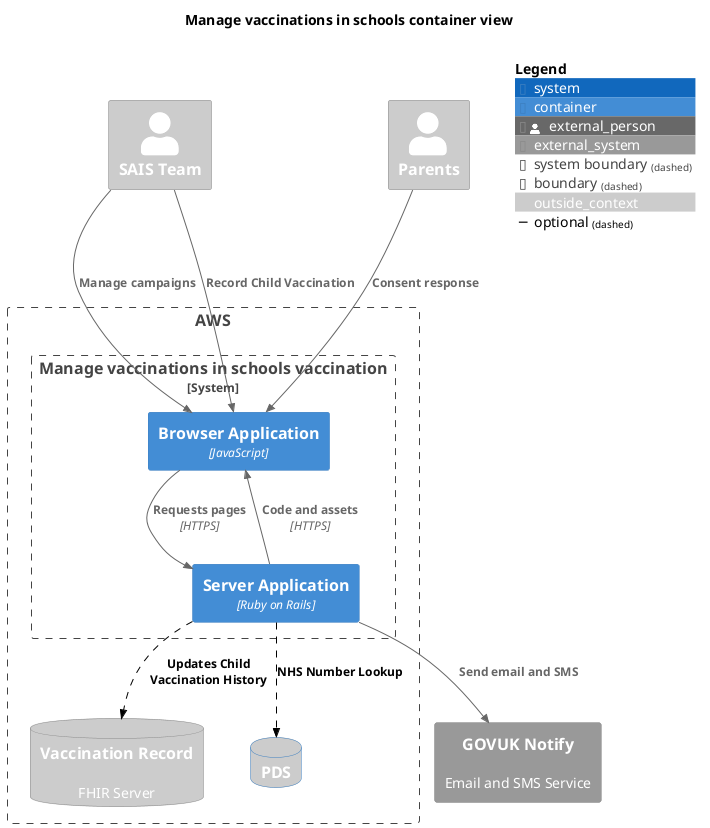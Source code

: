 @startuml

!include <C4/C4_Container.puml>

LAYOUT_TOP_DOWN()

title "Manage vaccinations in schools container view"

AddElementTag("outside_context", $bgColor="#CCC", $fontColor="#FFF")

Person_Ext(sais, "SAIS Team", $tags="outside_context")
Person_Ext(parents, "Parents", $tags="outside_context")

Boundary(aws, "AWS") {
  System_Boundary(manage, "Manage vaccinations in schools vaccination", "") {
    Container(browser, "Browser Application", "JavaScript")
    Container(server, "Server Application", "Ruby on Rails")
  }

  SystemDb_Ext(vaccineRecord, "Vaccination Record", "FHIR Server")
  SystemDb_Ext(pds, "PDS", "")
}

System_Ext(govukNotify, "GOVUK Notify", "Email and SMS Service")
SystemDb_Ext(vaccineRecord, "Vaccination Record", "FHIR Server", $tags="outside_context")
SystemDb(pds, "PDS", "", $tags="outside_context")

AddRelTag("optional", $textColor="black", $lineColor="black", $lineStyle="dashed")

Rel(server, browser, "Code and assets", "HTTPS")
Rel(browser, server, "Requests pages", "HTTPS")
Rel(sais, browser, "Manage campaigns")
Rel(sais, browser, "Record Child Vaccination")
Rel(parents, browser, "Consent response")
Rel(server, govukNotify, "Send email and SMS")
Rel(server, vaccineRecord, "Updates Child Vaccination History", $tags="optional")
Rel(server, pds, "NHS Number Lookup", $tags="optional")

SHOW_FLOATING_LEGEND()

@enduml
